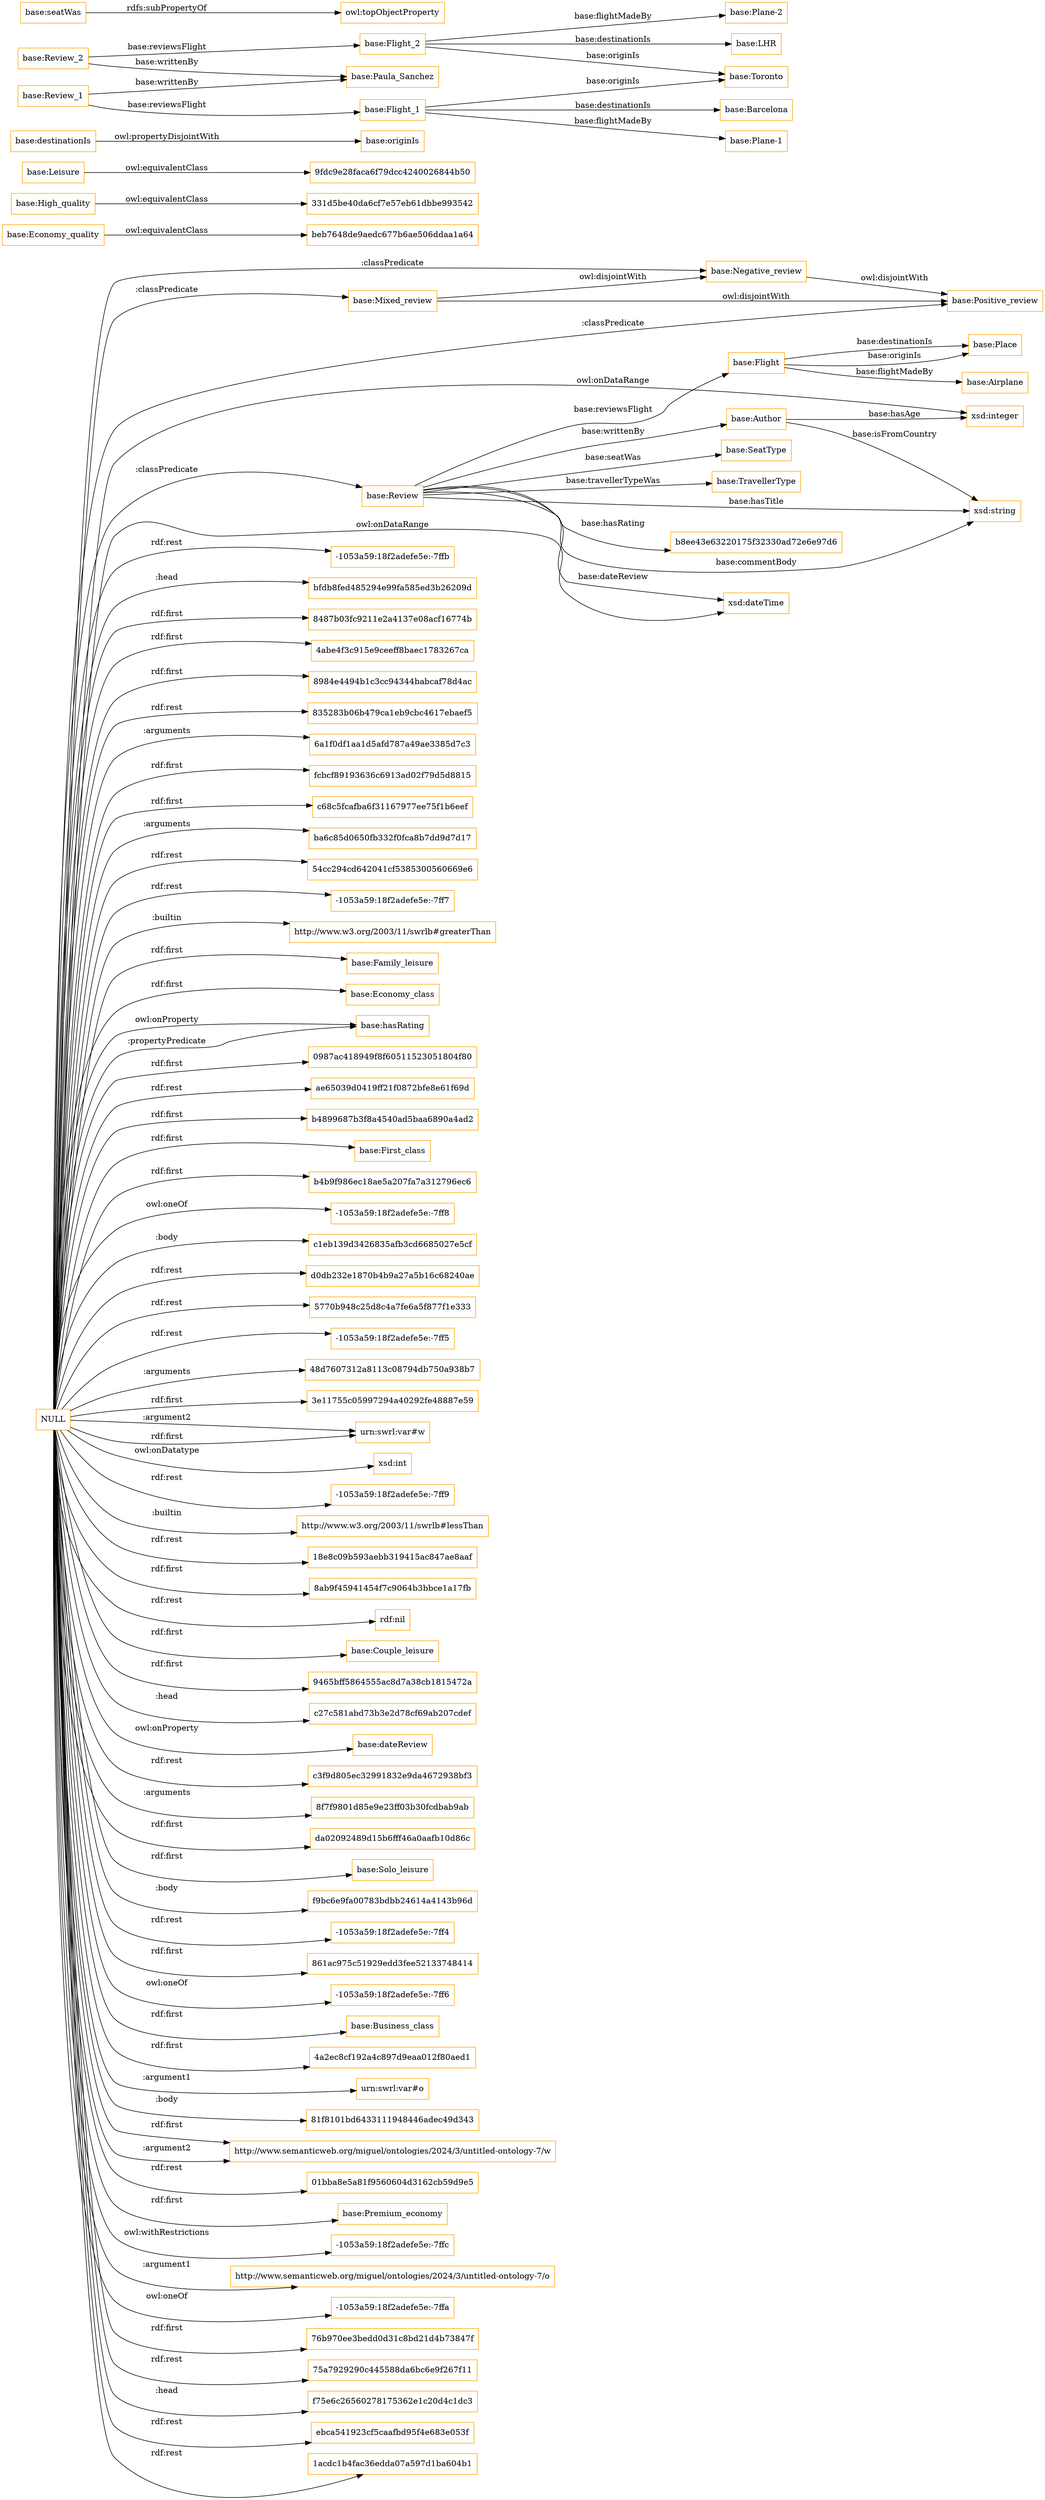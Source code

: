 digraph ar2dtool_diagram { 
rankdir=LR;
size="1501"
node [shape = rectangle, color="orange"]; "base:Mixed_review" "base:Airplane" "base:Economy_quality" "base:Review" "beb7648de9aedc677b6ae506ddaa1a64" "base:Negative_review" "331d5be40da6cf7e57eb61dbbe993542" "base:Author" "base:High_quality" "base:Flight" "base:Positive_review" "base:SeatType" "base:Place" "base:Leisure" "9fdc9e28faca6f79dcc4240026844b50" "base:TravellerType" ; /*classes style*/
	"NULL" -> "-1053a59:18f2adefe5e:-7ffb" [ label = "rdf:rest" ];
	"NULL" -> "bfdb8fed485294e99fa585ed3b26209d" [ label = ":head" ];
	"NULL" -> "8487b03fc9211e2a4137e08acf16774b" [ label = "rdf:first" ];
	"NULL" -> "4abe4f3c915e9ceeff8baec1783267ca" [ label = "rdf:first" ];
	"NULL" -> "8984e4494b1c3cc94344babcaf78d4ac" [ label = "rdf:first" ];
	"NULL" -> "835283b06b479ca1eb9cbc4617ebaef5" [ label = "rdf:rest" ];
	"NULL" -> "6a1f0df1aa1d5afd787a49ae3385d7c3" [ label = ":arguments" ];
	"NULL" -> "fcbcf89193636c6913ad02f79d5d8815" [ label = "rdf:first" ];
	"NULL" -> "c68c5fcafba6f31167977ee75f1b6eef" [ label = "rdf:first" ];
	"NULL" -> "ba6c85d0650fb332f0fca8b7dd9d7d17" [ label = ":arguments" ];
	"NULL" -> "54cc294cd642041cf5385300560669e6" [ label = "rdf:rest" ];
	"NULL" -> "-1053a59:18f2adefe5e:-7ff7" [ label = "rdf:rest" ];
	"NULL" -> "http://www.w3.org/2003/11/swrlb#greaterThan" [ label = ":builtin" ];
	"NULL" -> "base:Family_leisure" [ label = "rdf:first" ];
	"NULL" -> "base:Economy_class" [ label = "rdf:first" ];
	"NULL" -> "base:hasRating" [ label = ":propertyPredicate" ];
	"NULL" -> "0987ac418949f8f60511523051804f80" [ label = "rdf:first" ];
	"NULL" -> "base:Mixed_review" [ label = ":classPredicate" ];
	"NULL" -> "ae65039d0419ff21f0872bfe8e61f69d" [ label = "rdf:rest" ];
	"NULL" -> "b4899687b3f8a4540ad5baa6890a4ad2" [ label = "rdf:first" ];
	"NULL" -> "base:First_class" [ label = "rdf:first" ];
	"NULL" -> "b4b9f986ec18ae5a207fa7a312796ec6" [ label = "rdf:first" ];
	"NULL" -> "-1053a59:18f2adefe5e:-7ff8" [ label = "owl:oneOf" ];
	"NULL" -> "c1eb139d3426835afb3cd6685027e5cf" [ label = ":body" ];
	"NULL" -> "xsd:integer" [ label = "owl:onDataRange" ];
	"NULL" -> "d0db232e1870b4b9a27a5b16c68240ae" [ label = "rdf:rest" ];
	"NULL" -> "5770b948c25d8c4a7fe6a5f877f1e333" [ label = "rdf:rest" ];
	"NULL" -> "xsd:dateTime" [ label = "owl:onDataRange" ];
	"NULL" -> "-1053a59:18f2adefe5e:-7ff5" [ label = "rdf:rest" ];
	"NULL" -> "48d7607312a8113c08794db750a938b7" [ label = ":arguments" ];
	"NULL" -> "3e11755c05997294a40292fe48887e59" [ label = "rdf:first" ];
	"NULL" -> "urn:swrl:var#w" [ label = "rdf:first" ];
	"NULL" -> "xsd:int" [ label = "owl:onDatatype" ];
	"NULL" -> "-1053a59:18f2adefe5e:-7ff9" [ label = "rdf:rest" ];
	"NULL" -> "http://www.w3.org/2003/11/swrlb#lessThan" [ label = ":builtin" ];
	"NULL" -> "18e8c09b593aebb319415ac847ae8aaf" [ label = "rdf:rest" ];
	"NULL" -> "base:Negative_review" [ label = ":classPredicate" ];
	"NULL" -> "base:Positive_review" [ label = ":classPredicate" ];
	"NULL" -> "urn:swrl:var#w" [ label = ":argument2" ];
	"NULL" -> "8ab9f45941454f7c9064b3bbce1a17fb" [ label = "rdf:first" ];
	"NULL" -> "rdf:nil" [ label = "rdf:rest" ];
	"NULL" -> "base:Couple_leisure" [ label = "rdf:first" ];
	"NULL" -> "9465bff5864555ac8d7a38cb1815472a" [ label = "rdf:first" ];
	"NULL" -> "base:hasRating" [ label = "owl:onProperty" ];
	"NULL" -> "c27c581abd73b3e2d78cf69ab207cdef" [ label = ":head" ];
	"NULL" -> "base:dateReview" [ label = "owl:onProperty" ];
	"NULL" -> "c3f9d805ec32991832e9da4672938bf3" [ label = "rdf:rest" ];
	"NULL" -> "8f7f9801d85e9e23ff03b30fcdbab9ab" [ label = ":arguments" ];
	"NULL" -> "da02092489d15b6fff46a0aafb10d86c" [ label = "rdf:first" ];
	"NULL" -> "base:Solo_leisure" [ label = "rdf:first" ];
	"NULL" -> "f9bc6e9fa00783bdbb24614a4143b96d" [ label = ":body" ];
	"NULL" -> "-1053a59:18f2adefe5e:-7ff4" [ label = "rdf:rest" ];
	"NULL" -> "861ac975c51929edd3fee52133748414" [ label = "rdf:first" ];
	"NULL" -> "-1053a59:18f2adefe5e:-7ff6" [ label = "owl:oneOf" ];
	"NULL" -> "base:Business_class" [ label = "rdf:first" ];
	"NULL" -> "4a2ec8cf192a4c897d9eaa012f80aed1" [ label = "rdf:first" ];
	"NULL" -> "urn:swrl:var#o" [ label = ":argument1" ];
	"NULL" -> "81f8101bd6433111948446adec49d343" [ label = ":body" ];
	"NULL" -> "http://www.semanticweb.org/miguel/ontologies/2024/3/untitled-ontology-7/w" [ label = ":argument2" ];
	"NULL" -> "http://www.semanticweb.org/miguel/ontologies/2024/3/untitled-ontology-7/w" [ label = "rdf:first" ];
	"NULL" -> "01bba8e5a81f9560604d3162cb59d9e5" [ label = "rdf:rest" ];
	"NULL" -> "base:Premium_economy" [ label = "rdf:first" ];
	"NULL" -> "-1053a59:18f2adefe5e:-7ffc" [ label = "owl:withRestrictions" ];
	"NULL" -> "http://www.semanticweb.org/miguel/ontologies/2024/3/untitled-ontology-7/o" [ label = ":argument1" ];
	"NULL" -> "-1053a59:18f2adefe5e:-7ffa" [ label = "owl:oneOf" ];
	"NULL" -> "76b970ee3bedd0d31c8bd21d4b73847f" [ label = "rdf:first" ];
	"NULL" -> "75a7929290c445588da6bc6e9f267f11" [ label = "rdf:rest" ];
	"NULL" -> "f75e6c26560278175362e1c20d4c1dc3" [ label = ":head" ];
	"NULL" -> "ebca541923cf5caafbd95f4e683e053f" [ label = "rdf:rest" ];
	"NULL" -> "1acdc1b4fac36edda07a597d1ba604b1" [ label = "rdf:rest" ];
	"NULL" -> "base:Review" [ label = ":classPredicate" ];
	"base:destinationIs" -> "base:originIs" [ label = "owl:propertyDisjointWith" ];
	"base:Leisure" -> "9fdc9e28faca6f79dcc4240026844b50" [ label = "owl:equivalentClass" ];
	"base:Review_2" -> "base:Paula_Sanchez" [ label = "base:writtenBy" ];
	"base:Review_2" -> "base:Flight_2" [ label = "base:reviewsFlight" ];
	"base:High_quality" -> "331d5be40da6cf7e57eb61dbbe993542" [ label = "owl:equivalentClass" ];
	"base:Review_1" -> "base:Paula_Sanchez" [ label = "base:writtenBy" ];
	"base:Review_1" -> "base:Flight_1" [ label = "base:reviewsFlight" ];
	"base:seatWas" -> "owl:topObjectProperty" [ label = "rdfs:subPropertyOf" ];
	"base:Economy_quality" -> "beb7648de9aedc677b6ae506ddaa1a64" [ label = "owl:equivalentClass" ];
	"base:Flight_2" -> "base:Toronto" [ label = "base:originIs" ];
	"base:Flight_2" -> "base:Plane-2" [ label = "base:flightMadeBy" ];
	"base:Flight_2" -> "base:LHR" [ label = "base:destinationIs" ];
	"base:Mixed_review" -> "base:Positive_review" [ label = "owl:disjointWith" ];
	"base:Mixed_review" -> "base:Negative_review" [ label = "owl:disjointWith" ];
	"base:Negative_review" -> "base:Positive_review" [ label = "owl:disjointWith" ];
	"base:Flight_1" -> "base:Toronto" [ label = "base:originIs" ];
	"base:Flight_1" -> "base:Plane-1" [ label = "base:flightMadeBy" ];
	"base:Flight_1" -> "base:Barcelona" [ label = "base:destinationIs" ];
	"base:Author" -> "xsd:string" [ label = "base:isFromCountry" ];
	"base:Review" -> "b8ee43e63220175f32330ad72e6e97d6" [ label = "base:hasRating" ];
	"base:Review" -> "base:Flight" [ label = "base:reviewsFlight" ];
	"base:Review" -> "base:SeatType" [ label = "base:seatWas" ];
	"base:Flight" -> "base:Airplane" [ label = "base:flightMadeBy" ];
	"base:Review" -> "base:TravellerType" [ label = "base:travellerTypeWas" ];
	"base:Review" -> "base:Author" [ label = "base:writtenBy" ];
	"base:Review" -> "xsd:dateTime" [ label = "base:dateReview" ];
	"base:Flight" -> "base:Place" [ label = "base:originIs" ];
	"base:Review" -> "xsd:string" [ label = "base:hasTitle" ];
	"base:Flight" -> "base:Place" [ label = "base:destinationIs" ];
	"base:Author" -> "xsd:integer" [ label = "base:hasAge" ];
	"base:Review" -> "xsd:string" [ label = "base:commentBody" ];

}
